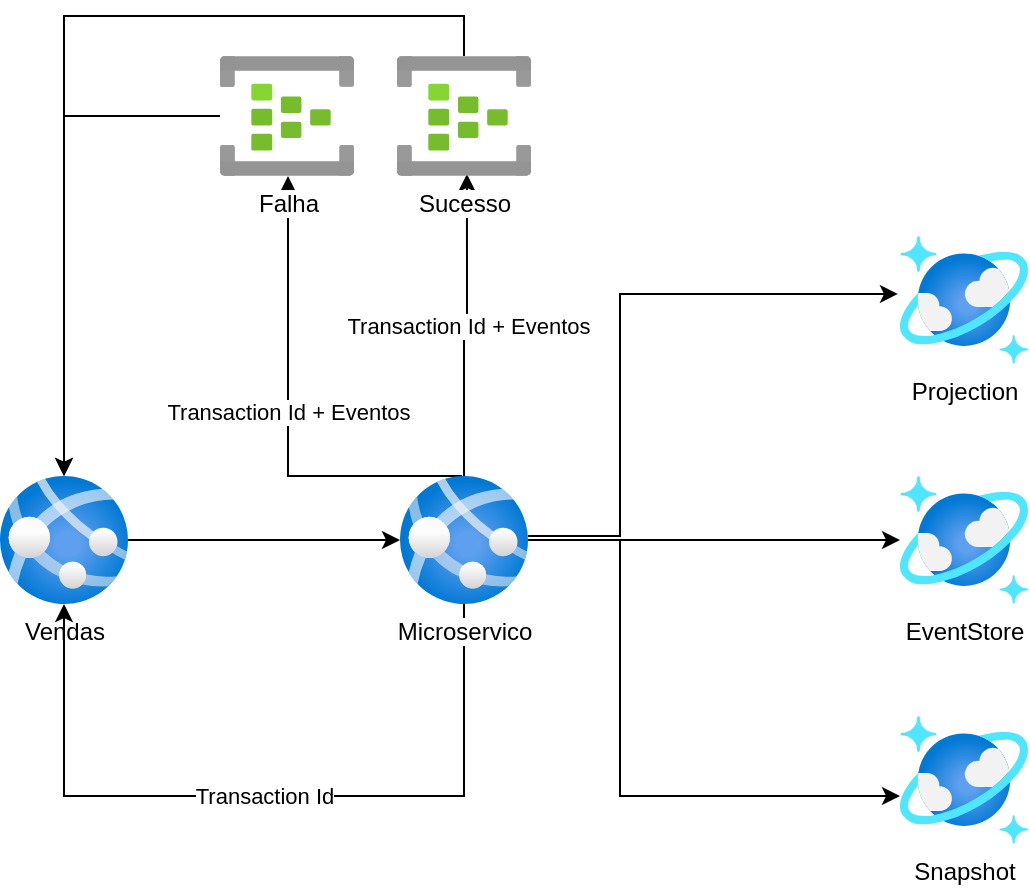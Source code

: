 <mxfile version="17.4.2" type="device"><diagram id="QuocJmjfR2zp-tjJXlZJ" name="Page-1"><mxGraphModel dx="1106" dy="793" grid="1" gridSize="10" guides="1" tooltips="1" connect="1" arrows="1" fold="1" page="1" pageScale="1" pageWidth="850" pageHeight="1100" math="0" shadow="0"><root><mxCell id="0"/><mxCell id="1" parent="0"/><mxCell id="Jl873kFE0AAVibA2U_1N-3" style="edgeStyle=orthogonalEdgeStyle;rounded=0;orthogonalLoop=1;jettySize=auto;html=1;" edge="1" parent="1" source="Jl873kFE0AAVibA2U_1N-1" target="Jl873kFE0AAVibA2U_1N-2"><mxGeometry relative="1" as="geometry"/></mxCell><mxCell id="Jl873kFE0AAVibA2U_1N-1" value="Vendas" style="aspect=fixed;html=1;points=[];align=center;image;fontSize=12;image=img/lib/azure2/containers/App_Services.svg;" vertex="1" parent="1"><mxGeometry x="40" y="320" width="64" height="64" as="geometry"/></mxCell><mxCell id="Jl873kFE0AAVibA2U_1N-7" style="edgeStyle=orthogonalEdgeStyle;rounded=0;orthogonalLoop=1;jettySize=auto;html=1;" edge="1" parent="1" source="Jl873kFE0AAVibA2U_1N-2" target="Jl873kFE0AAVibA2U_1N-4"><mxGeometry relative="1" as="geometry"/></mxCell><mxCell id="Jl873kFE0AAVibA2U_1N-8" style="edgeStyle=orthogonalEdgeStyle;rounded=0;orthogonalLoop=1;jettySize=auto;html=1;entryX=-0.016;entryY=0.453;entryDx=0;entryDy=0;entryPerimeter=0;" edge="1" parent="1" source="Jl873kFE0AAVibA2U_1N-2" target="Jl873kFE0AAVibA2U_1N-6"><mxGeometry relative="1" as="geometry"><mxPoint x="310" y="350" as="sourcePoint"/><Array as="points"><mxPoint x="350" y="350"/><mxPoint x="350" y="229"/></Array></mxGeometry></mxCell><mxCell id="Jl873kFE0AAVibA2U_1N-9" style="edgeStyle=orthogonalEdgeStyle;rounded=0;orthogonalLoop=1;jettySize=auto;html=1;" edge="1" parent="1" source="Jl873kFE0AAVibA2U_1N-2" target="Jl873kFE0AAVibA2U_1N-5"><mxGeometry relative="1" as="geometry"><Array as="points"><mxPoint x="350" y="352"/><mxPoint x="350" y="480"/></Array></mxGeometry></mxCell><mxCell id="Jl873kFE0AAVibA2U_1N-11" value="Transaction Id + Eventos" style="edgeStyle=orthogonalEdgeStyle;rounded=0;orthogonalLoop=1;jettySize=auto;html=1;entryX=0.522;entryY=0.983;entryDx=0;entryDy=0;entryPerimeter=0;" edge="1" parent="1" source="Jl873kFE0AAVibA2U_1N-2" target="Jl873kFE0AAVibA2U_1N-10"><mxGeometry relative="1" as="geometry"/></mxCell><mxCell id="Jl873kFE0AAVibA2U_1N-12" value="Transaction Id" style="edgeStyle=orthogonalEdgeStyle;rounded=0;orthogonalLoop=1;jettySize=auto;html=1;" edge="1" parent="1" source="Jl873kFE0AAVibA2U_1N-2" target="Jl873kFE0AAVibA2U_1N-1"><mxGeometry relative="1" as="geometry"><Array as="points"><mxPoint x="272" y="480"/><mxPoint x="72" y="480"/></Array></mxGeometry></mxCell><mxCell id="Jl873kFE0AAVibA2U_1N-15" value="Transaction Id + Eventos" style="edgeStyle=orthogonalEdgeStyle;rounded=0;orthogonalLoop=1;jettySize=auto;html=1;exitX=0.484;exitY=0;exitDx=0;exitDy=0;exitPerimeter=0;" edge="1" parent="1" source="Jl873kFE0AAVibA2U_1N-2" target="Jl873kFE0AAVibA2U_1N-14"><mxGeometry relative="1" as="geometry"><Array as="points"><mxPoint x="184" y="320"/></Array></mxGeometry></mxCell><mxCell id="Jl873kFE0AAVibA2U_1N-2" value="Microservico" style="aspect=fixed;html=1;points=[];align=center;image;fontSize=12;image=img/lib/azure2/containers/App_Services.svg;" vertex="1" parent="1"><mxGeometry x="240" y="320" width="64" height="64" as="geometry"/></mxCell><mxCell id="Jl873kFE0AAVibA2U_1N-4" value="EventStore" style="aspect=fixed;html=1;points=[];align=center;image;fontSize=12;image=img/lib/azure2/databases/Azure_Cosmos_DB.svg;" vertex="1" parent="1"><mxGeometry x="490" y="320" width="64" height="64" as="geometry"/></mxCell><mxCell id="Jl873kFE0AAVibA2U_1N-5" value="Snapshot" style="aspect=fixed;html=1;points=[];align=center;image;fontSize=12;image=img/lib/azure2/databases/Azure_Cosmos_DB.svg;" vertex="1" parent="1"><mxGeometry x="490" y="440" width="64" height="64" as="geometry"/></mxCell><mxCell id="Jl873kFE0AAVibA2U_1N-6" value="Projection" style="aspect=fixed;html=1;points=[];align=center;image;fontSize=12;image=img/lib/azure2/databases/Azure_Cosmos_DB.svg;" vertex="1" parent="1"><mxGeometry x="490" y="200" width="64" height="64" as="geometry"/></mxCell><mxCell id="Jl873kFE0AAVibA2U_1N-17" style="edgeStyle=orthogonalEdgeStyle;rounded=0;orthogonalLoop=1;jettySize=auto;html=1;" edge="1" parent="1" source="Jl873kFE0AAVibA2U_1N-10" target="Jl873kFE0AAVibA2U_1N-1"><mxGeometry relative="1" as="geometry"><Array as="points"><mxPoint x="272" y="90"/><mxPoint x="72" y="90"/></Array></mxGeometry></mxCell><mxCell id="Jl873kFE0AAVibA2U_1N-10" value="Sucesso" style="aspect=fixed;html=1;points=[];align=center;image;fontSize=12;image=img/lib/azure2/analytics/Event_Hubs.svg;" vertex="1" parent="1"><mxGeometry x="238.5" y="110" width="67" height="60" as="geometry"/></mxCell><mxCell id="Jl873kFE0AAVibA2U_1N-16" style="edgeStyle=orthogonalEdgeStyle;rounded=0;orthogonalLoop=1;jettySize=auto;html=1;" edge="1" parent="1" source="Jl873kFE0AAVibA2U_1N-14" target="Jl873kFE0AAVibA2U_1N-1"><mxGeometry relative="1" as="geometry"/></mxCell><mxCell id="Jl873kFE0AAVibA2U_1N-14" value="Falha" style="aspect=fixed;html=1;points=[];align=center;image;fontSize=12;image=img/lib/azure2/analytics/Event_Hubs.svg;" vertex="1" parent="1"><mxGeometry x="150" y="110" width="67" height="60" as="geometry"/></mxCell></root></mxGraphModel></diagram></mxfile>